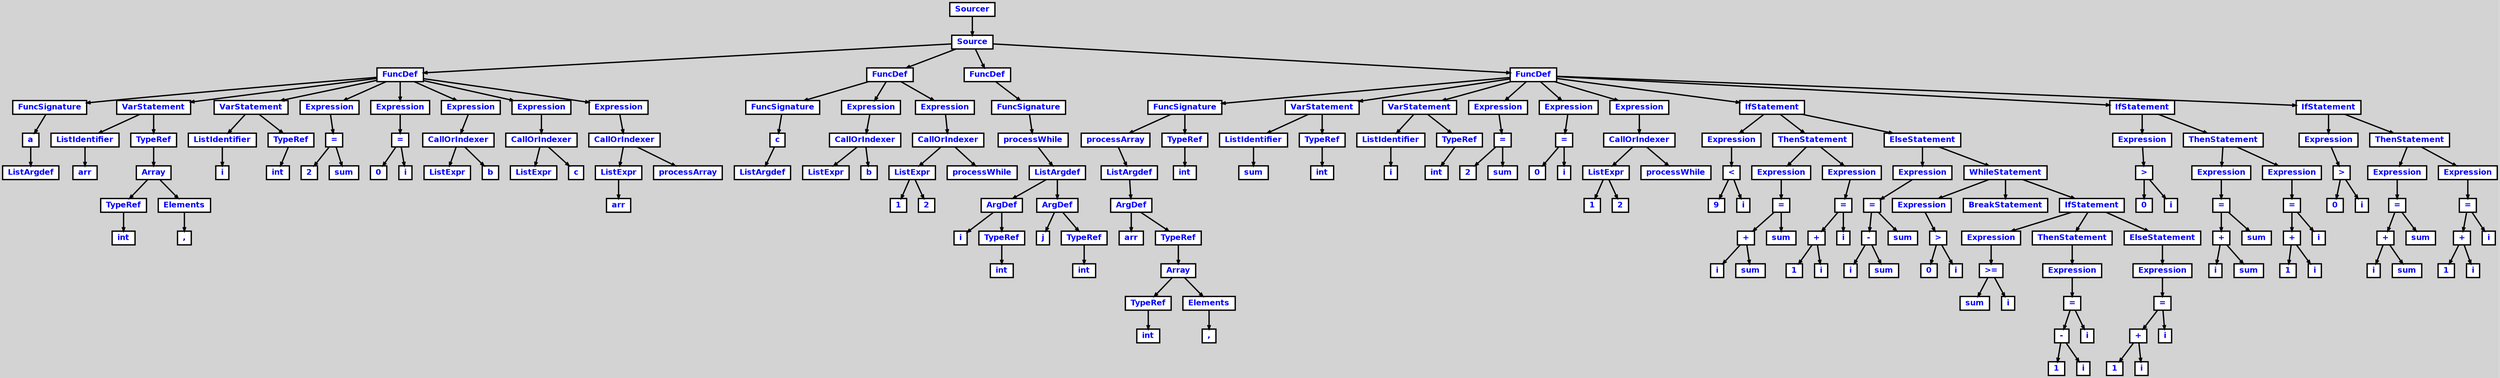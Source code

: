 digraph {

	ordering=out;
	ranksep=.4;
	bgcolor="lightgrey";  node [shape=box, fixedsize=false, fontsize=12, fontname="Helvetica-bold", fontcolor="blue"
	width=.25, height=.25, color="black", fillcolor="white", style="filled, solid, bold"];

	edge [arrowsize=.5, color="black", style="bold"]

	n000012A80CC753D0[label="Sourcer"]
	n000012A80CC75298[label="Source"]
	n000012A80CC58FA8[label="FuncDef"]
	n000012A80CC51BE0[label="FuncSignature"]
	n000012A80CC51D18[label="a"]
	n000012A80CC51AA8[label="ListArgdef"]
	n000012A80CC526D8[label="VarStatement"]
	n000012A80CC51F88[label="ListIdentifier"]
	n000012A80CC51E50[label="arr"]
	n000012A80CC52810[label="TypeRef"]
	n000012A80CC52468[label="Array"]
	n000012A80CC51838[label="TypeRef"]
	n000012A80CC521F8[label="int"]
	n000012A80CC525A0[label="Elements"]
	n000012A80CC52330[label=","]
	n000012A80CC52CF0[label="VarStatement"]
	n000012A80CC52948[label="ListIdentifier"]
	n000012A80CC520C0[label="i"]
	n000012A80CC52E28[label="TypeRef"]
	n000012A80CC52BB8[label="int"]
	n000012A80CC537E8[label="Expression"]
	n000012A80CC53CC8[label="="]
	n000012A80CC53920[label="2"]
	n000012A80CC53098[label="sum"]
	n000012A80CC54550[label="Expression"]
	n000012A80CC54A30[label="="]
	n000012A80CC54688[label="0"]
	n000012A80CC53E00[label="i"]
	n000012A80CC56020[label="Expression"]
	n000012A80CC56290[label="CallOrIndexer"]
	n000012A80CC56158[label="ListExpr"]
	n000012A80CC54B68[label="b"]
	n000012A80CC579B8[label="Expression"]
	n000012A80CC57C28[label="CallOrIndexer"]
	n000012A80CC57AF0[label="ListExpr"]
	n000012A80CC56500[label="c"]
	n000012A80CC590E0[label="Expression"]
	n000012A80CC59350[label="CallOrIndexer"]
	n000012A80CC59218[label="ListExpr"]
	n000012A80CC58858[label="arr"]
	n000012A80CC57E98[label="processArray"]
	n000012A80CC5CC98[label="FuncDef"]
	n000012A80CC595C0[label="FuncSignature"]
	n000012A80CC596F8[label="c"]
	n000012A80CC59488[label="ListArgdef"]
	n000012A80CC5AF58[label="Expression"]
	n000012A80CC5B1C8[label="CallOrIndexer"]
	n000012A80CC5B090[label="ListExpr"]
	n000012A80CC59AA0[label="b"]
	n000012A80CC5CDD0[label="Expression"]
	n000012A80CC5D040[label="CallOrIndexer"]
	n000012A80CC5CF08[label="ListExpr"]
	n000012A80CC5C1A0[label="1"]
	n000012A80CC5C548[label="2"]
	n000012A80CC5B438[label="processWhile"]
	n000012A80CC5DEE0[label="FuncDef"]
	n000012A80CC5DC70[label="FuncSignature"]
	n000012A80CC5DDA8[label="processWhile"]
	n000012A80CC5DB38[label="ListArgdef"]
	n000012A80CC5D3E8[label="ArgDef"]
	n000012A80CC5D178[label="i"]
	n000012A80CC5D2B0[label="TypeRef"]
	n000012A80CC51970[label="int"]
	n000012A80CC5D8C8[label="ArgDef"]
	n000012A80CC5D658[label="j"]
	n000012A80CC5D790[label="TypeRef"]
	n000012A80CC5D520[label="int"]
	n000012A80CC71CF8[label="FuncDef"]
	n000012A80CC5EC48[label="FuncSignature"]
	n000012A80CC5ED80[label="processArray"]
	n000012A80CC5E8A0[label="ListArgdef"]
	n000012A80CC5E630[label="ArgDef"]
	n000012A80CC5E3C0[label="arr"]
	n000012A80CC5E4F8[label="TypeRef"]
	n000012A80CC5E150[label="Array"]
	n000012A80CC5E9D8[label="TypeRef"]
	n000012A80CC5DA00[label="int"]
	n000012A80CC5E288[label="Elements"]
	n000012A80CC5E018[label=","]
	n000012A80CC5EB10[label="TypeRef"]
	n000012A80CC5E768[label="int"]
	n000012A80CC5F398[label="VarStatement"]
	n000012A80CC5EFF0[label="ListIdentifier"]
	n000012A80CC5EEB8[label="sum"]
	n000012A80CC5F4D0[label="TypeRef"]
	n000012A80CC5F260[label="int"]
	n000012A80CC5F9B0[label="VarStatement"]
	n000012A80CC5F608[label="ListIdentifier"]
	n000012A80CC5F128[label="i"]
	n000012A80CC5FAE8[label="TypeRef"]
	n000012A80CC5F878[label="int"]
	n000012A80CC604A8[label="Expression"]
	n000012A80CC60988[label="="]
	n000012A80CC605E0[label="2"]
	n000012A80CC5FD58[label="sum"]
	n000012A80CC61210[label="Expression"]
	n000012A80CC616F0[label="="]
	n000012A80CC61348[label="0"]
	n000012A80CC60AC0[label="i"]
	n000012A80CC631C0[label="Expression"]
	n000012A80CC63430[label="CallOrIndexer"]
	n000012A80CC632F8[label="ListExpr"]
	n000012A80CC62590[label="1"]
	n000012A80CC62938[label="2"]
	n000012A80CC61828[label="processWhile"]
	n000012A80CC6D510[label="IfStatement"]
	n000012A80CC6D648[label="Expression"]
	n000012A80CC63F28[label="<"]
	n000012A80CC64198[label="9"]
	n000012A80CC636A0[label="i"]
	n000012A80CC6D780[label="ThenStatement"]
	n000012A80CC65170[label="Expression"]
	n000012A80CC65788[label="="]
	n000012A80CC65650[label="+"]
	n000012A80CC658C0[label="i"]
	n000012A80CC653E0[label="sum"]
	n000012A80CC64540[label="sum"]
	n000012A80CC66760[label="Expression"]
	n000012A80CC66D78[label="="]
	n000012A80CC66C40[label="+"]
	n000012A80CC66EB0[label="1"]
	n000012A80CC669D0[label="i"]
	n000012A80CC65B30[label="i"]
	n000012A80CC68D28[label="ElseStatement"]
	n000012A80CC67D50[label="Expression"]
	n000012A80CC68368[label="="]
	n000012A80CC68230[label="-"]
	n000012A80CC684A0[label="i"]
	n000012A80CC67FC0[label="sum"]
	n000012A80CC67120[label="sum"]
	n000012A80CC69D00[label="WhileStatement"]
	n000012A80CC6D3D8[label="Expression"]
	n000012A80CC68F98[label=">"]
	n000012A80CC69208[label="0"]
	n000012A80CC68710[label="i"]
	n000012A80CC69478[label="BreakStatement"]
	n000012A80CC6C8E0[label="IfStatement"]
	n000012A80CC6D168[label="Expression"]
	n000012A80CC69F70[label=">="]
	n000012A80CC6A1E0[label="sum"]
	n000012A80CC696E8[label="i"]
	n000012A80CC6D2A0[label="ThenStatement"]
	n000012A80CC6B1B8[label="Expression"]
	n000012A80CC6B7D0[label="="]
	n000012A80CC6B698[label="-"]
	n000012A80CC6B908[label="1"]
	n000012A80CC6B428[label="i"]
	n000012A80CC6A588[label="i"]
	n000012A80CC6C670[label="ElseStatement"]
	n000012A80CC6C7A8[label="Expression"]
	n000012A80CC6CDC0[label="="]
	n000012A80CC6CC88[label="+"]
	n000012A80CC6CEF8[label="1"]
	n000012A80CC6CA18[label="i"]
	n000012A80CC6BB78[label="i"]
	n000012A80CC70978[label="IfStatement"]
	n000012A80CC70BE8[label="Expression"]
	n000012A80CC6E278[label=">"]
	n000012A80CC6E4E8[label="0"]
	n000012A80CC6D9F0[label="i"]
	n000012A80CC71470[label="ThenStatement"]
	n000012A80CC6F4C0[label="Expression"]
	n000012A80CC6FAD8[label="="]
	n000012A80CC6F9A0[label="+"]
	n000012A80CC6FC10[label="i"]
	n000012A80CC6F730[label="sum"]
	n000012A80CC6E890[label="sum"]
	n000012A80CC70AB0[label="Expression"]
	n000012A80CC710C8[label="="]
	n000012A80CC70F90[label="+"]
	n000012A80CC71200[label="1"]
	n000012A80CC70D20[label="i"]
	n000012A80CC6FE80[label="i"]
	n000012A80CC74668[label="IfStatement"]
	n000012A80CC748D8[label="Expression"]
	n000012A80CC71F68[label=">"]
	n000012A80CC721D8[label="0"]
	n000012A80CC716E0[label="i"]
	n000012A80CC75160[label="ThenStatement"]
	n000012A80CC731B0[label="Expression"]
	n000012A80CC737C8[label="="]
	n000012A80CC73690[label="+"]
	n000012A80CC73900[label="i"]
	n000012A80CC73420[label="sum"]
	n000012A80CC72580[label="sum"]
	n000012A80CC747A0[label="Expression"]
	n000012A80CC74DB8[label="="]
	n000012A80CC74C80[label="+"]
	n000012A80CC74EF0[label="1"]
	n000012A80CC74A10[label="i"]
	n000012A80CC73B70[label="i"]

		n000012A80CC753D0 -> n000012A80CC75298		// Sourcer -> Source
		n000012A80CC75298 -> n000012A80CC58FA8		// Source -> FuncDef
		n000012A80CC58FA8 -> n000012A80CC51BE0		// FuncDef -> FuncSignature
		n000012A80CC51BE0 -> n000012A80CC51D18		// FuncSignature -> a
		n000012A80CC51D18 -> n000012A80CC51AA8		// a -> ListArgdef
		n000012A80CC58FA8 -> n000012A80CC526D8		// FuncDef -> VarStatement
		n000012A80CC526D8 -> n000012A80CC51F88		// VarStatement -> ListIdentifier
		n000012A80CC51F88 -> n000012A80CC51E50		// ListIdentifier -> arr
		n000012A80CC526D8 -> n000012A80CC52810		// VarStatement -> TypeRef
		n000012A80CC52810 -> n000012A80CC52468		// TypeRef -> Array
		n000012A80CC52468 -> n000012A80CC51838		// Array -> TypeRef
		n000012A80CC51838 -> n000012A80CC521F8		// TypeRef -> int
		n000012A80CC52468 -> n000012A80CC525A0		// Array -> Elements
		n000012A80CC525A0 -> n000012A80CC52330		// Elements -> ,
		n000012A80CC58FA8 -> n000012A80CC52CF0		// FuncDef -> VarStatement
		n000012A80CC52CF0 -> n000012A80CC52948		// VarStatement -> ListIdentifier
		n000012A80CC52948 -> n000012A80CC520C0		// ListIdentifier -> i
		n000012A80CC52CF0 -> n000012A80CC52E28		// VarStatement -> TypeRef
		n000012A80CC52E28 -> n000012A80CC52BB8		// TypeRef -> int
		n000012A80CC58FA8 -> n000012A80CC537E8		// FuncDef -> Expression
		n000012A80CC537E8 -> n000012A80CC53CC8		// Expression -> =
		n000012A80CC53CC8 -> n000012A80CC53920		// = -> 2
		n000012A80CC53CC8 -> n000012A80CC53098		// = -> sum
		n000012A80CC58FA8 -> n000012A80CC54550		// FuncDef -> Expression
		n000012A80CC54550 -> n000012A80CC54A30		// Expression -> =
		n000012A80CC54A30 -> n000012A80CC54688		// = -> 0
		n000012A80CC54A30 -> n000012A80CC53E00		// = -> i
		n000012A80CC58FA8 -> n000012A80CC56020		// FuncDef -> Expression
		n000012A80CC56020 -> n000012A80CC56290		// Expression -> CallOrIndexer
		n000012A80CC56290 -> n000012A80CC56158		// CallOrIndexer -> ListExpr
		n000012A80CC56290 -> n000012A80CC54B68		// CallOrIndexer -> b
		n000012A80CC58FA8 -> n000012A80CC579B8		// FuncDef -> Expression
		n000012A80CC579B8 -> n000012A80CC57C28		// Expression -> CallOrIndexer
		n000012A80CC57C28 -> n000012A80CC57AF0		// CallOrIndexer -> ListExpr
		n000012A80CC57C28 -> n000012A80CC56500		// CallOrIndexer -> c
		n000012A80CC58FA8 -> n000012A80CC590E0		// FuncDef -> Expression
		n000012A80CC590E0 -> n000012A80CC59350		// Expression -> CallOrIndexer
		n000012A80CC59350 -> n000012A80CC59218		// CallOrIndexer -> ListExpr
		n000012A80CC59218 -> n000012A80CC58858		// ListExpr -> arr
		n000012A80CC59350 -> n000012A80CC57E98		// CallOrIndexer -> processArray
		n000012A80CC75298 -> n000012A80CC5CC98		// Source -> FuncDef
		n000012A80CC5CC98 -> n000012A80CC595C0		// FuncDef -> FuncSignature
		n000012A80CC595C0 -> n000012A80CC596F8		// FuncSignature -> c
		n000012A80CC596F8 -> n000012A80CC59488		// c -> ListArgdef
		n000012A80CC5CC98 -> n000012A80CC5AF58		// FuncDef -> Expression
		n000012A80CC5AF58 -> n000012A80CC5B1C8		// Expression -> CallOrIndexer
		n000012A80CC5B1C8 -> n000012A80CC5B090		// CallOrIndexer -> ListExpr
		n000012A80CC5B1C8 -> n000012A80CC59AA0		// CallOrIndexer -> b
		n000012A80CC5CC98 -> n000012A80CC5CDD0		// FuncDef -> Expression
		n000012A80CC5CDD0 -> n000012A80CC5D040		// Expression -> CallOrIndexer
		n000012A80CC5D040 -> n000012A80CC5CF08		// CallOrIndexer -> ListExpr
		n000012A80CC5CF08 -> n000012A80CC5C1A0		// ListExpr -> 1
		n000012A80CC5CF08 -> n000012A80CC5C548		// ListExpr -> 2
		n000012A80CC5D040 -> n000012A80CC5B438		// CallOrIndexer -> processWhile
		n000012A80CC75298 -> n000012A80CC5DEE0		// Source -> FuncDef
		n000012A80CC5DEE0 -> n000012A80CC5DC70		// FuncDef -> FuncSignature
		n000012A80CC5DC70 -> n000012A80CC5DDA8		// FuncSignature -> processWhile
		n000012A80CC5DDA8 -> n000012A80CC5DB38		// processWhile -> ListArgdef
		n000012A80CC5DB38 -> n000012A80CC5D3E8		// ListArgdef -> ArgDef
		n000012A80CC5D3E8 -> n000012A80CC5D178		// ArgDef -> i
		n000012A80CC5D3E8 -> n000012A80CC5D2B0		// ArgDef -> TypeRef
		n000012A80CC5D2B0 -> n000012A80CC51970		// TypeRef -> int
		n000012A80CC5DB38 -> n000012A80CC5D8C8		// ListArgdef -> ArgDef
		n000012A80CC5D8C8 -> n000012A80CC5D658		// ArgDef -> j
		n000012A80CC5D8C8 -> n000012A80CC5D790		// ArgDef -> TypeRef
		n000012A80CC5D790 -> n000012A80CC5D520		// TypeRef -> int
		n000012A80CC75298 -> n000012A80CC71CF8		// Source -> FuncDef
		n000012A80CC71CF8 -> n000012A80CC5EC48		// FuncDef -> FuncSignature
		n000012A80CC5EC48 -> n000012A80CC5ED80		// FuncSignature -> processArray
		n000012A80CC5ED80 -> n000012A80CC5E8A0		// processArray -> ListArgdef
		n000012A80CC5E8A0 -> n000012A80CC5E630		// ListArgdef -> ArgDef
		n000012A80CC5E630 -> n000012A80CC5E3C0		// ArgDef -> arr
		n000012A80CC5E630 -> n000012A80CC5E4F8		// ArgDef -> TypeRef
		n000012A80CC5E4F8 -> n000012A80CC5E150		// TypeRef -> Array
		n000012A80CC5E150 -> n000012A80CC5E9D8		// Array -> TypeRef
		n000012A80CC5E9D8 -> n000012A80CC5DA00		// TypeRef -> int
		n000012A80CC5E150 -> n000012A80CC5E288		// Array -> Elements
		n000012A80CC5E288 -> n000012A80CC5E018		// Elements -> ,
		n000012A80CC5EC48 -> n000012A80CC5EB10		// FuncSignature -> TypeRef
		n000012A80CC5EB10 -> n000012A80CC5E768		// TypeRef -> int
		n000012A80CC71CF8 -> n000012A80CC5F398		// FuncDef -> VarStatement
		n000012A80CC5F398 -> n000012A80CC5EFF0		// VarStatement -> ListIdentifier
		n000012A80CC5EFF0 -> n000012A80CC5EEB8		// ListIdentifier -> sum
		n000012A80CC5F398 -> n000012A80CC5F4D0		// VarStatement -> TypeRef
		n000012A80CC5F4D0 -> n000012A80CC5F260		// TypeRef -> int
		n000012A80CC71CF8 -> n000012A80CC5F9B0		// FuncDef -> VarStatement
		n000012A80CC5F9B0 -> n000012A80CC5F608		// VarStatement -> ListIdentifier
		n000012A80CC5F608 -> n000012A80CC5F128		// ListIdentifier -> i
		n000012A80CC5F9B0 -> n000012A80CC5FAE8		// VarStatement -> TypeRef
		n000012A80CC5FAE8 -> n000012A80CC5F878		// TypeRef -> int
		n000012A80CC71CF8 -> n000012A80CC604A8		// FuncDef -> Expression
		n000012A80CC604A8 -> n000012A80CC60988		// Expression -> =
		n000012A80CC60988 -> n000012A80CC605E0		// = -> 2
		n000012A80CC60988 -> n000012A80CC5FD58		// = -> sum
		n000012A80CC71CF8 -> n000012A80CC61210		// FuncDef -> Expression
		n000012A80CC61210 -> n000012A80CC616F0		// Expression -> =
		n000012A80CC616F0 -> n000012A80CC61348		// = -> 0
		n000012A80CC616F0 -> n000012A80CC60AC0		// = -> i
		n000012A80CC71CF8 -> n000012A80CC631C0		// FuncDef -> Expression
		n000012A80CC631C0 -> n000012A80CC63430		// Expression -> CallOrIndexer
		n000012A80CC63430 -> n000012A80CC632F8		// CallOrIndexer -> ListExpr
		n000012A80CC632F8 -> n000012A80CC62590		// ListExpr -> 1
		n000012A80CC632F8 -> n000012A80CC62938		// ListExpr -> 2
		n000012A80CC63430 -> n000012A80CC61828		// CallOrIndexer -> processWhile
		n000012A80CC71CF8 -> n000012A80CC6D510		// FuncDef -> IfStatement
		n000012A80CC6D510 -> n000012A80CC6D648		// IfStatement -> Expression
		n000012A80CC6D648 -> n000012A80CC63F28		// Expression -> <
		n000012A80CC63F28 -> n000012A80CC64198		// < -> 9
		n000012A80CC63F28 -> n000012A80CC636A0		// < -> i
		n000012A80CC6D510 -> n000012A80CC6D780		// IfStatement -> ThenStatement
		n000012A80CC6D780 -> n000012A80CC65170		// ThenStatement -> Expression
		n000012A80CC65170 -> n000012A80CC65788		// Expression -> =
		n000012A80CC65788 -> n000012A80CC65650		// = -> +
		n000012A80CC65650 -> n000012A80CC658C0		// + -> i
		n000012A80CC65650 -> n000012A80CC653E0		// + -> sum
		n000012A80CC65788 -> n000012A80CC64540		// = -> sum
		n000012A80CC6D780 -> n000012A80CC66760		// ThenStatement -> Expression
		n000012A80CC66760 -> n000012A80CC66D78		// Expression -> =
		n000012A80CC66D78 -> n000012A80CC66C40		// = -> +
		n000012A80CC66C40 -> n000012A80CC66EB0		// + -> 1
		n000012A80CC66C40 -> n000012A80CC669D0		// + -> i
		n000012A80CC66D78 -> n000012A80CC65B30		// = -> i
		n000012A80CC6D510 -> n000012A80CC68D28		// IfStatement -> ElseStatement
		n000012A80CC68D28 -> n000012A80CC67D50		// ElseStatement -> Expression
		n000012A80CC67D50 -> n000012A80CC68368		// Expression -> =
		n000012A80CC68368 -> n000012A80CC68230		// = -> -
		n000012A80CC68230 -> n000012A80CC684A0		// - -> i
		n000012A80CC68230 -> n000012A80CC67FC0		// - -> sum
		n000012A80CC68368 -> n000012A80CC67120		// = -> sum
		n000012A80CC68D28 -> n000012A80CC69D00		// ElseStatement -> WhileStatement
		n000012A80CC69D00 -> n000012A80CC6D3D8		// WhileStatement -> Expression
		n000012A80CC6D3D8 -> n000012A80CC68F98		// Expression -> >
		n000012A80CC68F98 -> n000012A80CC69208		// > -> 0
		n000012A80CC68F98 -> n000012A80CC68710		// > -> i
		n000012A80CC69D00 -> n000012A80CC69478		// WhileStatement -> BreakStatement
		n000012A80CC69D00 -> n000012A80CC6C8E0		// WhileStatement -> IfStatement
		n000012A80CC6C8E0 -> n000012A80CC6D168		// IfStatement -> Expression
		n000012A80CC6D168 -> n000012A80CC69F70		// Expression -> >=
		n000012A80CC69F70 -> n000012A80CC6A1E0		// >= -> sum
		n000012A80CC69F70 -> n000012A80CC696E8		// >= -> i
		n000012A80CC6C8E0 -> n000012A80CC6D2A0		// IfStatement -> ThenStatement
		n000012A80CC6D2A0 -> n000012A80CC6B1B8		// ThenStatement -> Expression
		n000012A80CC6B1B8 -> n000012A80CC6B7D0		// Expression -> =
		n000012A80CC6B7D0 -> n000012A80CC6B698		// = -> -
		n000012A80CC6B698 -> n000012A80CC6B908		// - -> 1
		n000012A80CC6B698 -> n000012A80CC6B428		// - -> i
		n000012A80CC6B7D0 -> n000012A80CC6A588		// = -> i
		n000012A80CC6C8E0 -> n000012A80CC6C670		// IfStatement -> ElseStatement
		n000012A80CC6C670 -> n000012A80CC6C7A8		// ElseStatement -> Expression
		n000012A80CC6C7A8 -> n000012A80CC6CDC0		// Expression -> =
		n000012A80CC6CDC0 -> n000012A80CC6CC88		// = -> +
		n000012A80CC6CC88 -> n000012A80CC6CEF8		// + -> 1
		n000012A80CC6CC88 -> n000012A80CC6CA18		// + -> i
		n000012A80CC6CDC0 -> n000012A80CC6BB78		// = -> i
		n000012A80CC71CF8 -> n000012A80CC70978		// FuncDef -> IfStatement
		n000012A80CC70978 -> n000012A80CC70BE8		// IfStatement -> Expression
		n000012A80CC70BE8 -> n000012A80CC6E278		// Expression -> >
		n000012A80CC6E278 -> n000012A80CC6E4E8		// > -> 0
		n000012A80CC6E278 -> n000012A80CC6D9F0		// > -> i
		n000012A80CC70978 -> n000012A80CC71470		// IfStatement -> ThenStatement
		n000012A80CC71470 -> n000012A80CC6F4C0		// ThenStatement -> Expression
		n000012A80CC6F4C0 -> n000012A80CC6FAD8		// Expression -> =
		n000012A80CC6FAD8 -> n000012A80CC6F9A0		// = -> +
		n000012A80CC6F9A0 -> n000012A80CC6FC10		// + -> i
		n000012A80CC6F9A0 -> n000012A80CC6F730		// + -> sum
		n000012A80CC6FAD8 -> n000012A80CC6E890		// = -> sum
		n000012A80CC71470 -> n000012A80CC70AB0		// ThenStatement -> Expression
		n000012A80CC70AB0 -> n000012A80CC710C8		// Expression -> =
		n000012A80CC710C8 -> n000012A80CC70F90		// = -> +
		n000012A80CC70F90 -> n000012A80CC71200		// + -> 1
		n000012A80CC70F90 -> n000012A80CC70D20		// + -> i
		n000012A80CC710C8 -> n000012A80CC6FE80		// = -> i
		n000012A80CC71CF8 -> n000012A80CC74668		// FuncDef -> IfStatement
		n000012A80CC74668 -> n000012A80CC748D8		// IfStatement -> Expression
		n000012A80CC748D8 -> n000012A80CC71F68		// Expression -> >
		n000012A80CC71F68 -> n000012A80CC721D8		// > -> 0
		n000012A80CC71F68 -> n000012A80CC716E0		// > -> i
		n000012A80CC74668 -> n000012A80CC75160		// IfStatement -> ThenStatement
		n000012A80CC75160 -> n000012A80CC731B0		// ThenStatement -> Expression
		n000012A80CC731B0 -> n000012A80CC737C8		// Expression -> =
		n000012A80CC737C8 -> n000012A80CC73690		// = -> +
		n000012A80CC73690 -> n000012A80CC73900		// + -> i
		n000012A80CC73690 -> n000012A80CC73420		// + -> sum
		n000012A80CC737C8 -> n000012A80CC72580		// = -> sum
		n000012A80CC75160 -> n000012A80CC747A0		// ThenStatement -> Expression
		n000012A80CC747A0 -> n000012A80CC74DB8		// Expression -> =
		n000012A80CC74DB8 -> n000012A80CC74C80		// = -> +
		n000012A80CC74C80 -> n000012A80CC74EF0		// + -> 1
		n000012A80CC74C80 -> n000012A80CC74A10		// + -> i
		n000012A80CC74DB8 -> n000012A80CC73B70		// = -> i

}